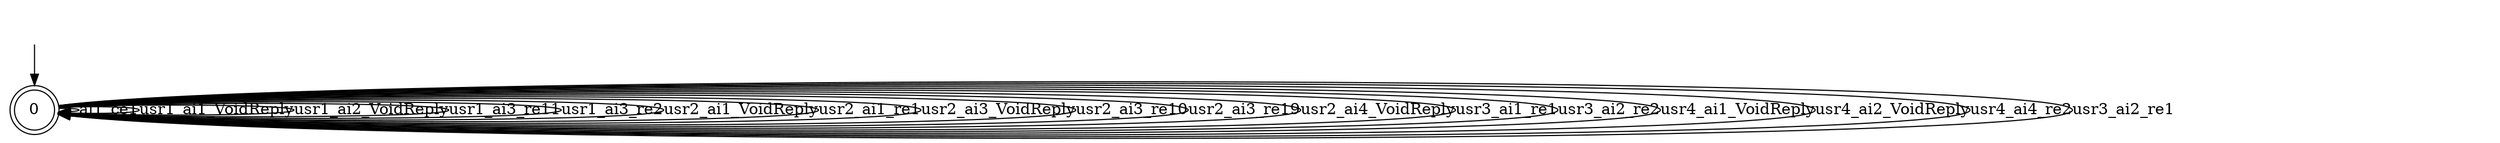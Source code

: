 digraph T1 {
0 [label="0", shape=doublecircle];
0 -> 0  [label="ai1_ce1"];
0 -> 0  [label="usr1_ai1_VoidReply"];
0 -> 0  [label="usr1_ai2_VoidReply"];
0 -> 0  [label="usr1_ai3_re11"];
0 -> 0  [label="usr1_ai3_re2"];
0 -> 0  [label="usr2_ai1_VoidReply"];
0 -> 0  [label="usr2_ai1_re1"];
0 -> 0  [label="usr2_ai3_VoidReply"];
0 -> 0  [label="usr2_ai3_re10"];
0 -> 0  [label="usr2_ai3_re19"];
0 -> 0  [label="usr2_ai4_VoidReply"];
0 -> 0  [label="usr3_ai1_re1"];
0 -> 0  [label="usr3_ai2_re2"];
0 -> 0  [label="usr4_ai1_VoidReply"];
0 -> 0  [label="usr4_ai2_VoidReply"];
0 -> 0  [label="usr4_ai4_re2"];
0 -> 0  [label="usr3_ai2_re1"];
__start0 [label="", shape=none];
__start0 -> 0  [label=""];
}
